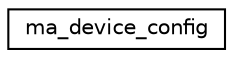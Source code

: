 digraph "Graphical Class Hierarchy"
{
 // LATEX_PDF_SIZE
  edge [fontname="Helvetica",fontsize="10",labelfontname="Helvetica",labelfontsize="10"];
  node [fontname="Helvetica",fontsize="10",shape=record];
  rankdir="LR";
  Node0 [label="ma_device_config",height=0.2,width=0.4,color="black", fillcolor="white", style="filled",URL="$structma__device__config.html",tooltip=" "];
}
